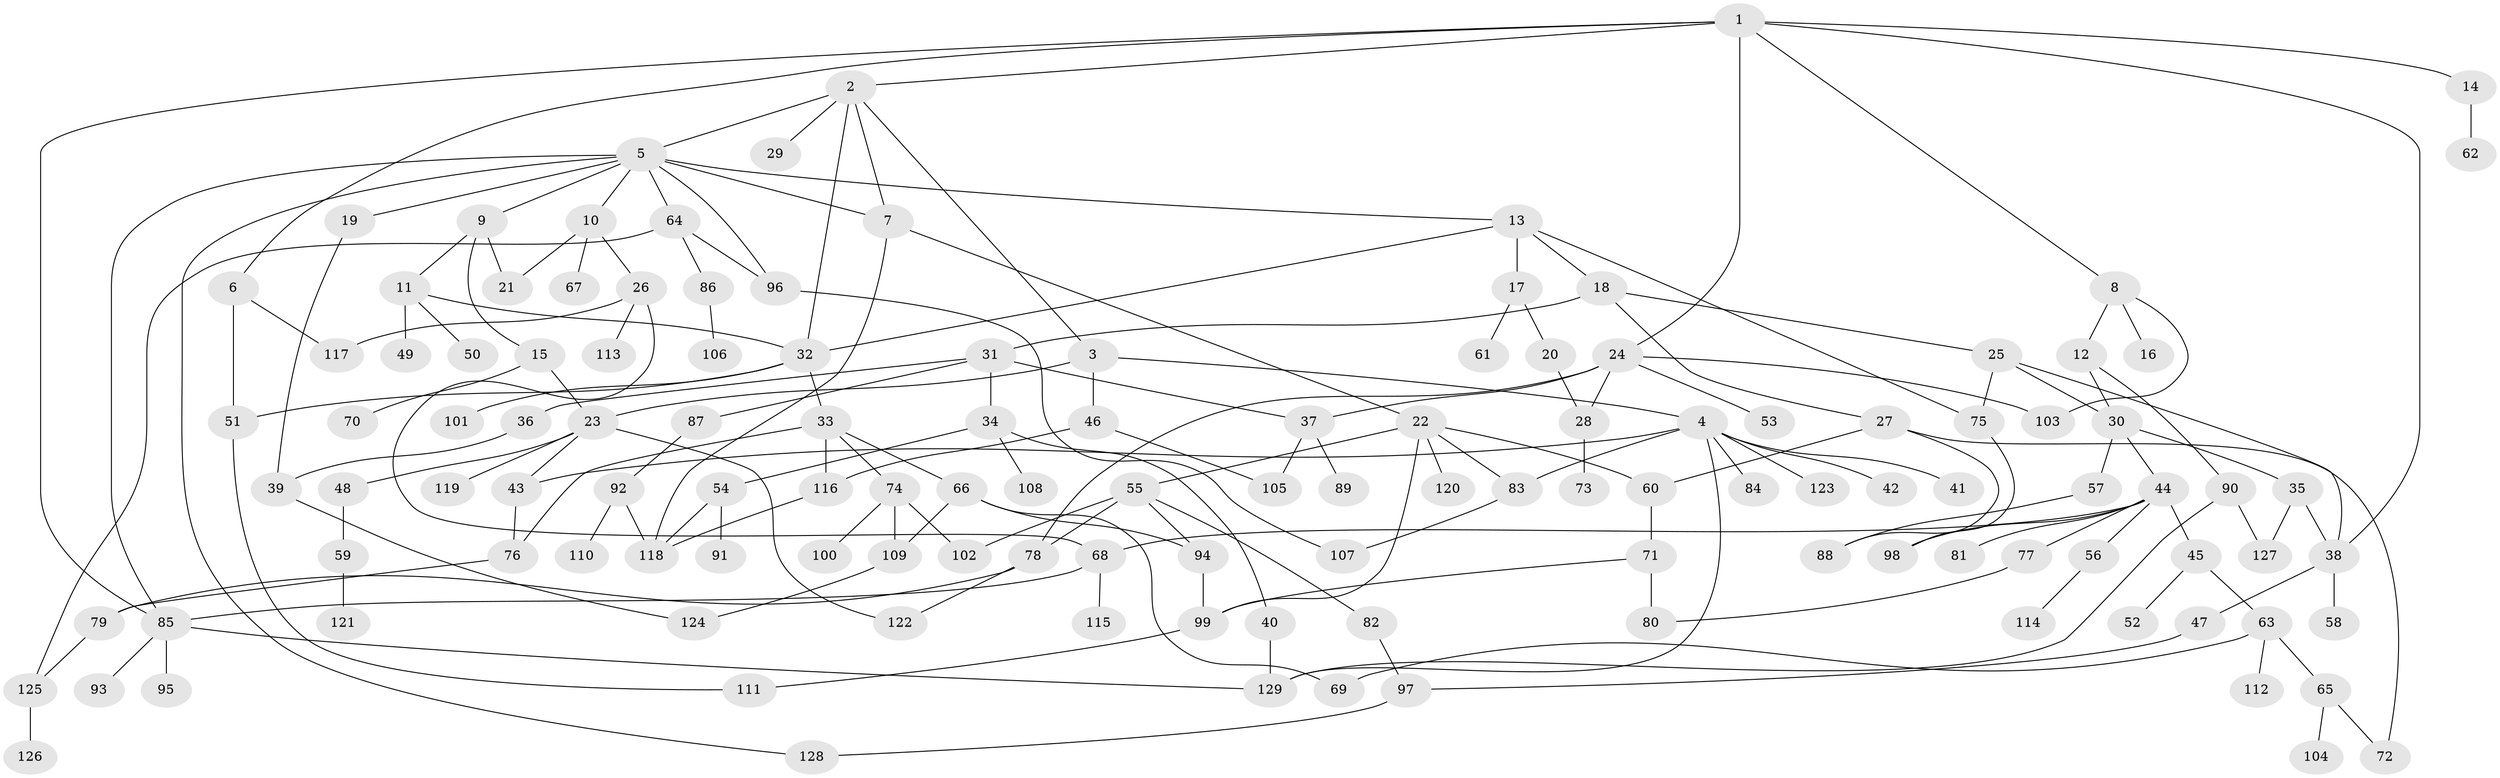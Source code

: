 // coarse degree distribution, {9: 0.022222222222222223, 7: 0.06666666666666667, 4: 0.1111111111111111, 13: 0.011111111111111112, 3: 0.18888888888888888, 6: 0.022222222222222223, 1: 0.3, 2: 0.2111111111111111, 8: 0.011111111111111112, 5: 0.05555555555555555}
// Generated by graph-tools (version 1.1) at 2025/23/03/03/25 07:23:35]
// undirected, 129 vertices, 179 edges
graph export_dot {
graph [start="1"]
  node [color=gray90,style=filled];
  1;
  2;
  3;
  4;
  5;
  6;
  7;
  8;
  9;
  10;
  11;
  12;
  13;
  14;
  15;
  16;
  17;
  18;
  19;
  20;
  21;
  22;
  23;
  24;
  25;
  26;
  27;
  28;
  29;
  30;
  31;
  32;
  33;
  34;
  35;
  36;
  37;
  38;
  39;
  40;
  41;
  42;
  43;
  44;
  45;
  46;
  47;
  48;
  49;
  50;
  51;
  52;
  53;
  54;
  55;
  56;
  57;
  58;
  59;
  60;
  61;
  62;
  63;
  64;
  65;
  66;
  67;
  68;
  69;
  70;
  71;
  72;
  73;
  74;
  75;
  76;
  77;
  78;
  79;
  80;
  81;
  82;
  83;
  84;
  85;
  86;
  87;
  88;
  89;
  90;
  91;
  92;
  93;
  94;
  95;
  96;
  97;
  98;
  99;
  100;
  101;
  102;
  103;
  104;
  105;
  106;
  107;
  108;
  109;
  110;
  111;
  112;
  113;
  114;
  115;
  116;
  117;
  118;
  119;
  120;
  121;
  122;
  123;
  124;
  125;
  126;
  127;
  128;
  129;
  1 -- 2;
  1 -- 6;
  1 -- 8;
  1 -- 14;
  1 -- 24;
  1 -- 38;
  1 -- 85;
  2 -- 3;
  2 -- 5;
  2 -- 29;
  2 -- 32;
  2 -- 7;
  3 -- 4;
  3 -- 23;
  3 -- 46;
  4 -- 41;
  4 -- 42;
  4 -- 43;
  4 -- 83;
  4 -- 84;
  4 -- 123;
  4 -- 129;
  5 -- 7;
  5 -- 9;
  5 -- 10;
  5 -- 13;
  5 -- 19;
  5 -- 64;
  5 -- 85;
  5 -- 128;
  5 -- 96;
  6 -- 51;
  6 -- 117;
  7 -- 22;
  7 -- 118;
  8 -- 12;
  8 -- 16;
  8 -- 103;
  9 -- 11;
  9 -- 15;
  9 -- 21;
  10 -- 26;
  10 -- 67;
  10 -- 21;
  11 -- 32;
  11 -- 49;
  11 -- 50;
  12 -- 30;
  12 -- 90;
  13 -- 17;
  13 -- 18;
  13 -- 32;
  13 -- 75;
  14 -- 62;
  15 -- 70;
  15 -- 23;
  17 -- 20;
  17 -- 61;
  18 -- 25;
  18 -- 27;
  18 -- 31;
  19 -- 39;
  20 -- 28;
  22 -- 55;
  22 -- 99;
  22 -- 120;
  22 -- 60;
  22 -- 83;
  23 -- 48;
  23 -- 119;
  23 -- 122;
  23 -- 43;
  24 -- 37;
  24 -- 53;
  24 -- 78;
  24 -- 28;
  24 -- 103;
  25 -- 38;
  25 -- 75;
  25 -- 30;
  26 -- 68;
  26 -- 113;
  26 -- 117;
  27 -- 60;
  27 -- 88;
  27 -- 72;
  28 -- 73;
  30 -- 35;
  30 -- 44;
  30 -- 57;
  31 -- 34;
  31 -- 36;
  31 -- 87;
  31 -- 37;
  32 -- 33;
  32 -- 101;
  32 -- 51;
  33 -- 66;
  33 -- 74;
  33 -- 116;
  33 -- 76;
  34 -- 40;
  34 -- 54;
  34 -- 108;
  35 -- 127;
  35 -- 38;
  36 -- 39;
  37 -- 89;
  37 -- 105;
  38 -- 47;
  38 -- 58;
  39 -- 124;
  40 -- 129;
  43 -- 76;
  44 -- 45;
  44 -- 56;
  44 -- 77;
  44 -- 81;
  44 -- 98;
  44 -- 68;
  45 -- 52;
  45 -- 63;
  46 -- 116;
  46 -- 105;
  47 -- 97;
  48 -- 59;
  51 -- 111;
  54 -- 91;
  54 -- 118;
  55 -- 82;
  55 -- 102;
  55 -- 78;
  55 -- 94;
  56 -- 114;
  57 -- 88;
  59 -- 121;
  60 -- 71;
  63 -- 65;
  63 -- 69;
  63 -- 112;
  64 -- 86;
  64 -- 96;
  64 -- 125;
  65 -- 72;
  65 -- 104;
  66 -- 94;
  66 -- 109;
  66 -- 69;
  68 -- 115;
  68 -- 85;
  71 -- 80;
  71 -- 99;
  74 -- 100;
  74 -- 102;
  74 -- 109;
  75 -- 98;
  76 -- 79;
  77 -- 80;
  78 -- 122;
  78 -- 79;
  79 -- 125;
  82 -- 97;
  83 -- 107;
  85 -- 93;
  85 -- 95;
  85 -- 129;
  86 -- 106;
  87 -- 92;
  90 -- 127;
  90 -- 129;
  92 -- 110;
  92 -- 118;
  94 -- 99;
  96 -- 107;
  97 -- 128;
  99 -- 111;
  109 -- 124;
  116 -- 118;
  125 -- 126;
}
